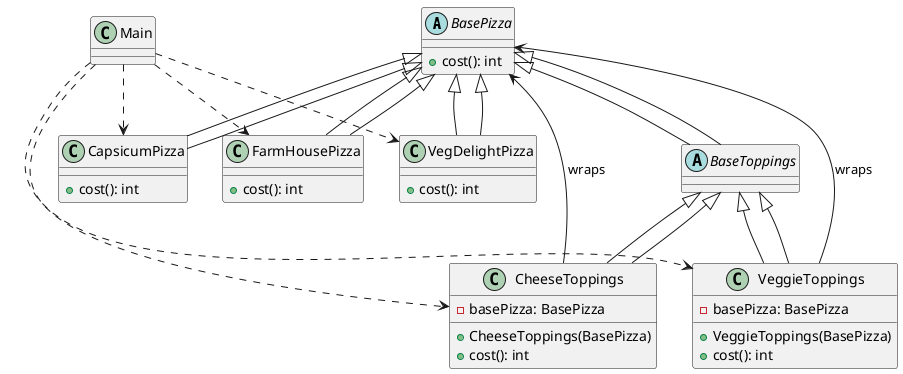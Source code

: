 @startuml Decorator

' Abstract base classes
abstract class BasePizza {
    +cost(): int
}

abstract class BaseToppings extends BasePizza

' Concrete pizza implementations
class FarmHousePizza extends BasePizza {
    +cost(): int
}

class CapsicumPizza extends BasePizza {
    +cost(): int
}

class VegDelightPizza extends BasePizza {
    +cost(): int
}

' Toppings (Decorators)
class CheeseToppings extends BaseToppings {
    -basePizza: BasePizza
    +CheeseToppings(BasePizza)
    +cost(): int
}

class VeggieToppings extends BaseToppings {
    -basePizza: BasePizza
    +VeggieToppings(BasePizza)
    +cost(): int
}

' Client
class Main

' Inheritance relationships
BasePizza <|-- BaseToppings
BasePizza <|-- FarmHousePizza
BasePizza <|-- CapsicumPizza
BasePizza <|-- VegDelightPizza
BaseToppings <|-- CheeseToppings
BaseToppings <|-- VeggieToppings

' Composition (Decorator)
CheeseToppings --> BasePizza : wraps
VeggieToppings --> BasePizza : wraps

' Main usage
Main ..> CheeseToppings
Main ..> VeggieToppings
Main ..> FarmHousePizza
Main ..> CapsicumPizza
Main ..> VegDelightPizza

@enduml
